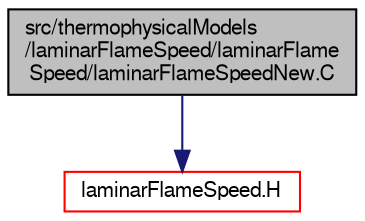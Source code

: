 digraph "src/thermophysicalModels/laminarFlameSpeed/laminarFlameSpeed/laminarFlameSpeedNew.C"
{
  bgcolor="transparent";
  edge [fontname="FreeSans",fontsize="10",labelfontname="FreeSans",labelfontsize="10"];
  node [fontname="FreeSans",fontsize="10",shape=record];
  Node0 [label="src/thermophysicalModels\l/laminarFlameSpeed/laminarFlame\lSpeed/laminarFlameSpeedNew.C",height=0.2,width=0.4,color="black", fillcolor="grey75", style="filled", fontcolor="black"];
  Node0 -> Node1 [color="midnightblue",fontsize="10",style="solid",fontname="FreeSans"];
  Node1 [label="laminarFlameSpeed.H",height=0.2,width=0.4,color="red",URL="$a15581.html"];
}
